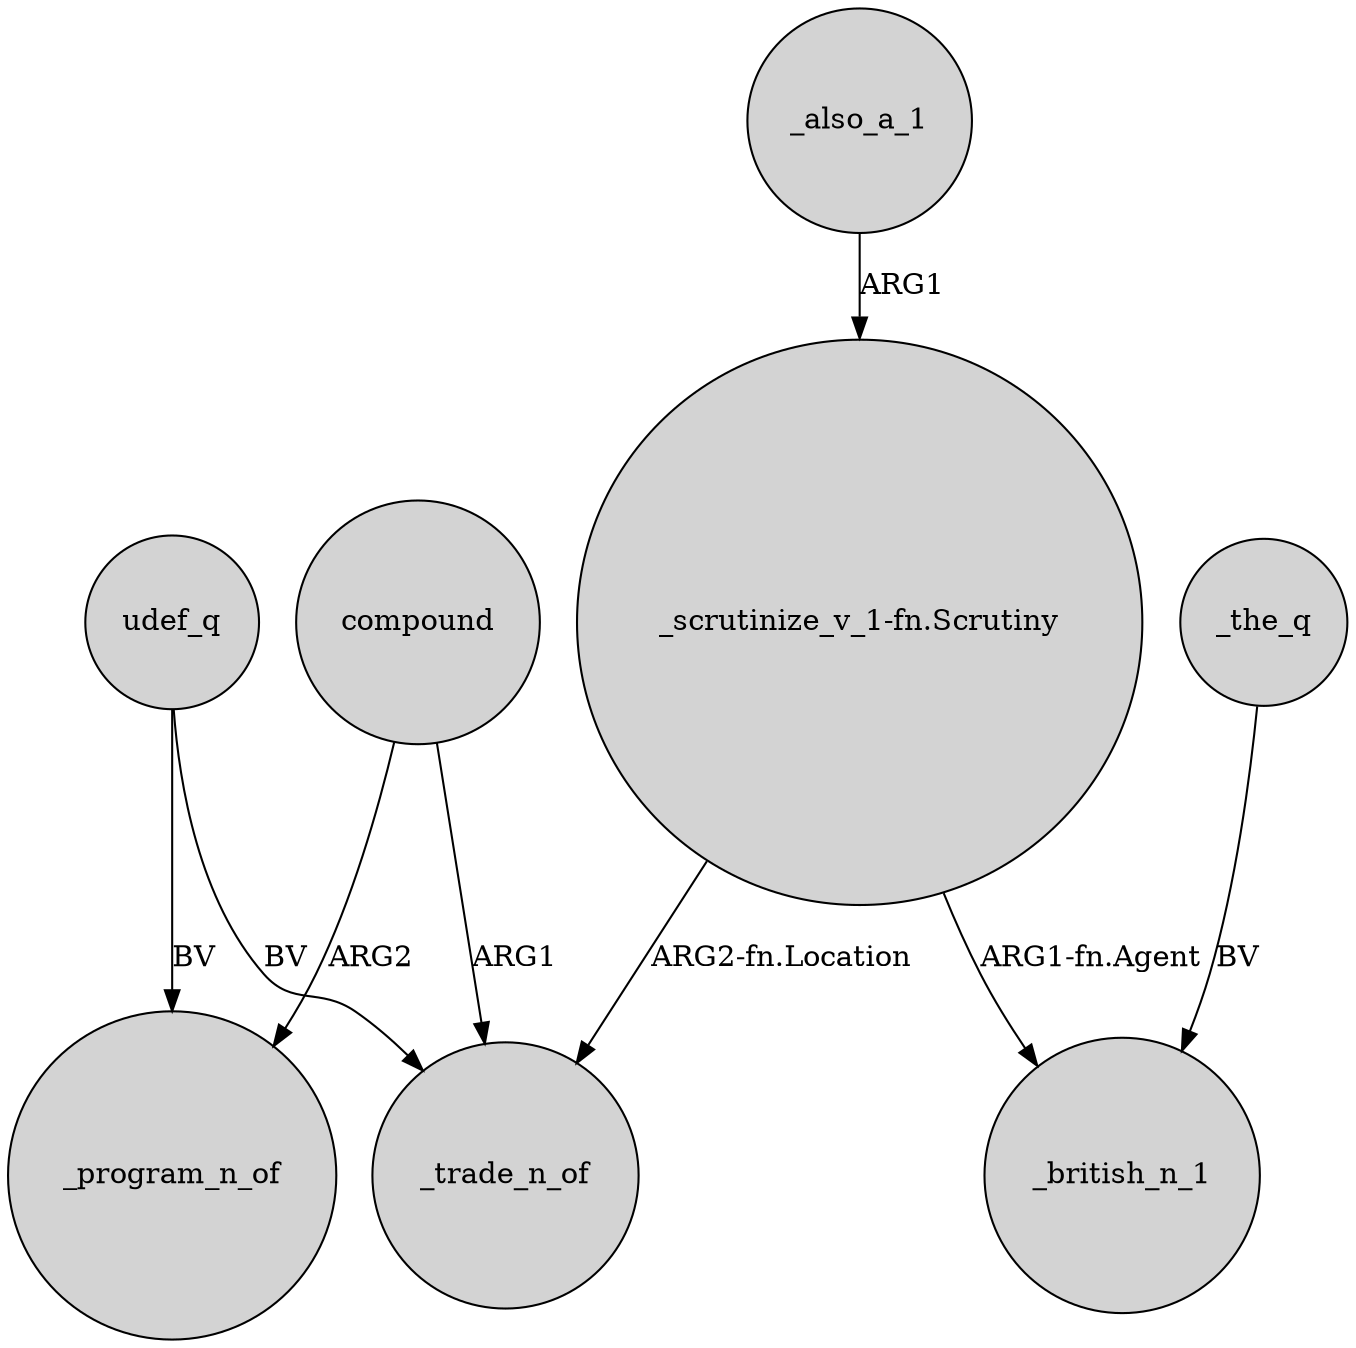 digraph {
	node [shape=circle style=filled]
	compound -> _program_n_of [label=ARG2]
	udef_q -> _trade_n_of [label=BV]
	udef_q -> _program_n_of [label=BV]
	_also_a_1 -> "_scrutinize_v_1-fn.Scrutiny" [label=ARG1]
	"_scrutinize_v_1-fn.Scrutiny" -> _british_n_1 [label="ARG1-fn.Agent"]
	_the_q -> _british_n_1 [label=BV]
	"_scrutinize_v_1-fn.Scrutiny" -> _trade_n_of [label="ARG2-fn.Location"]
	compound -> _trade_n_of [label=ARG1]
}
